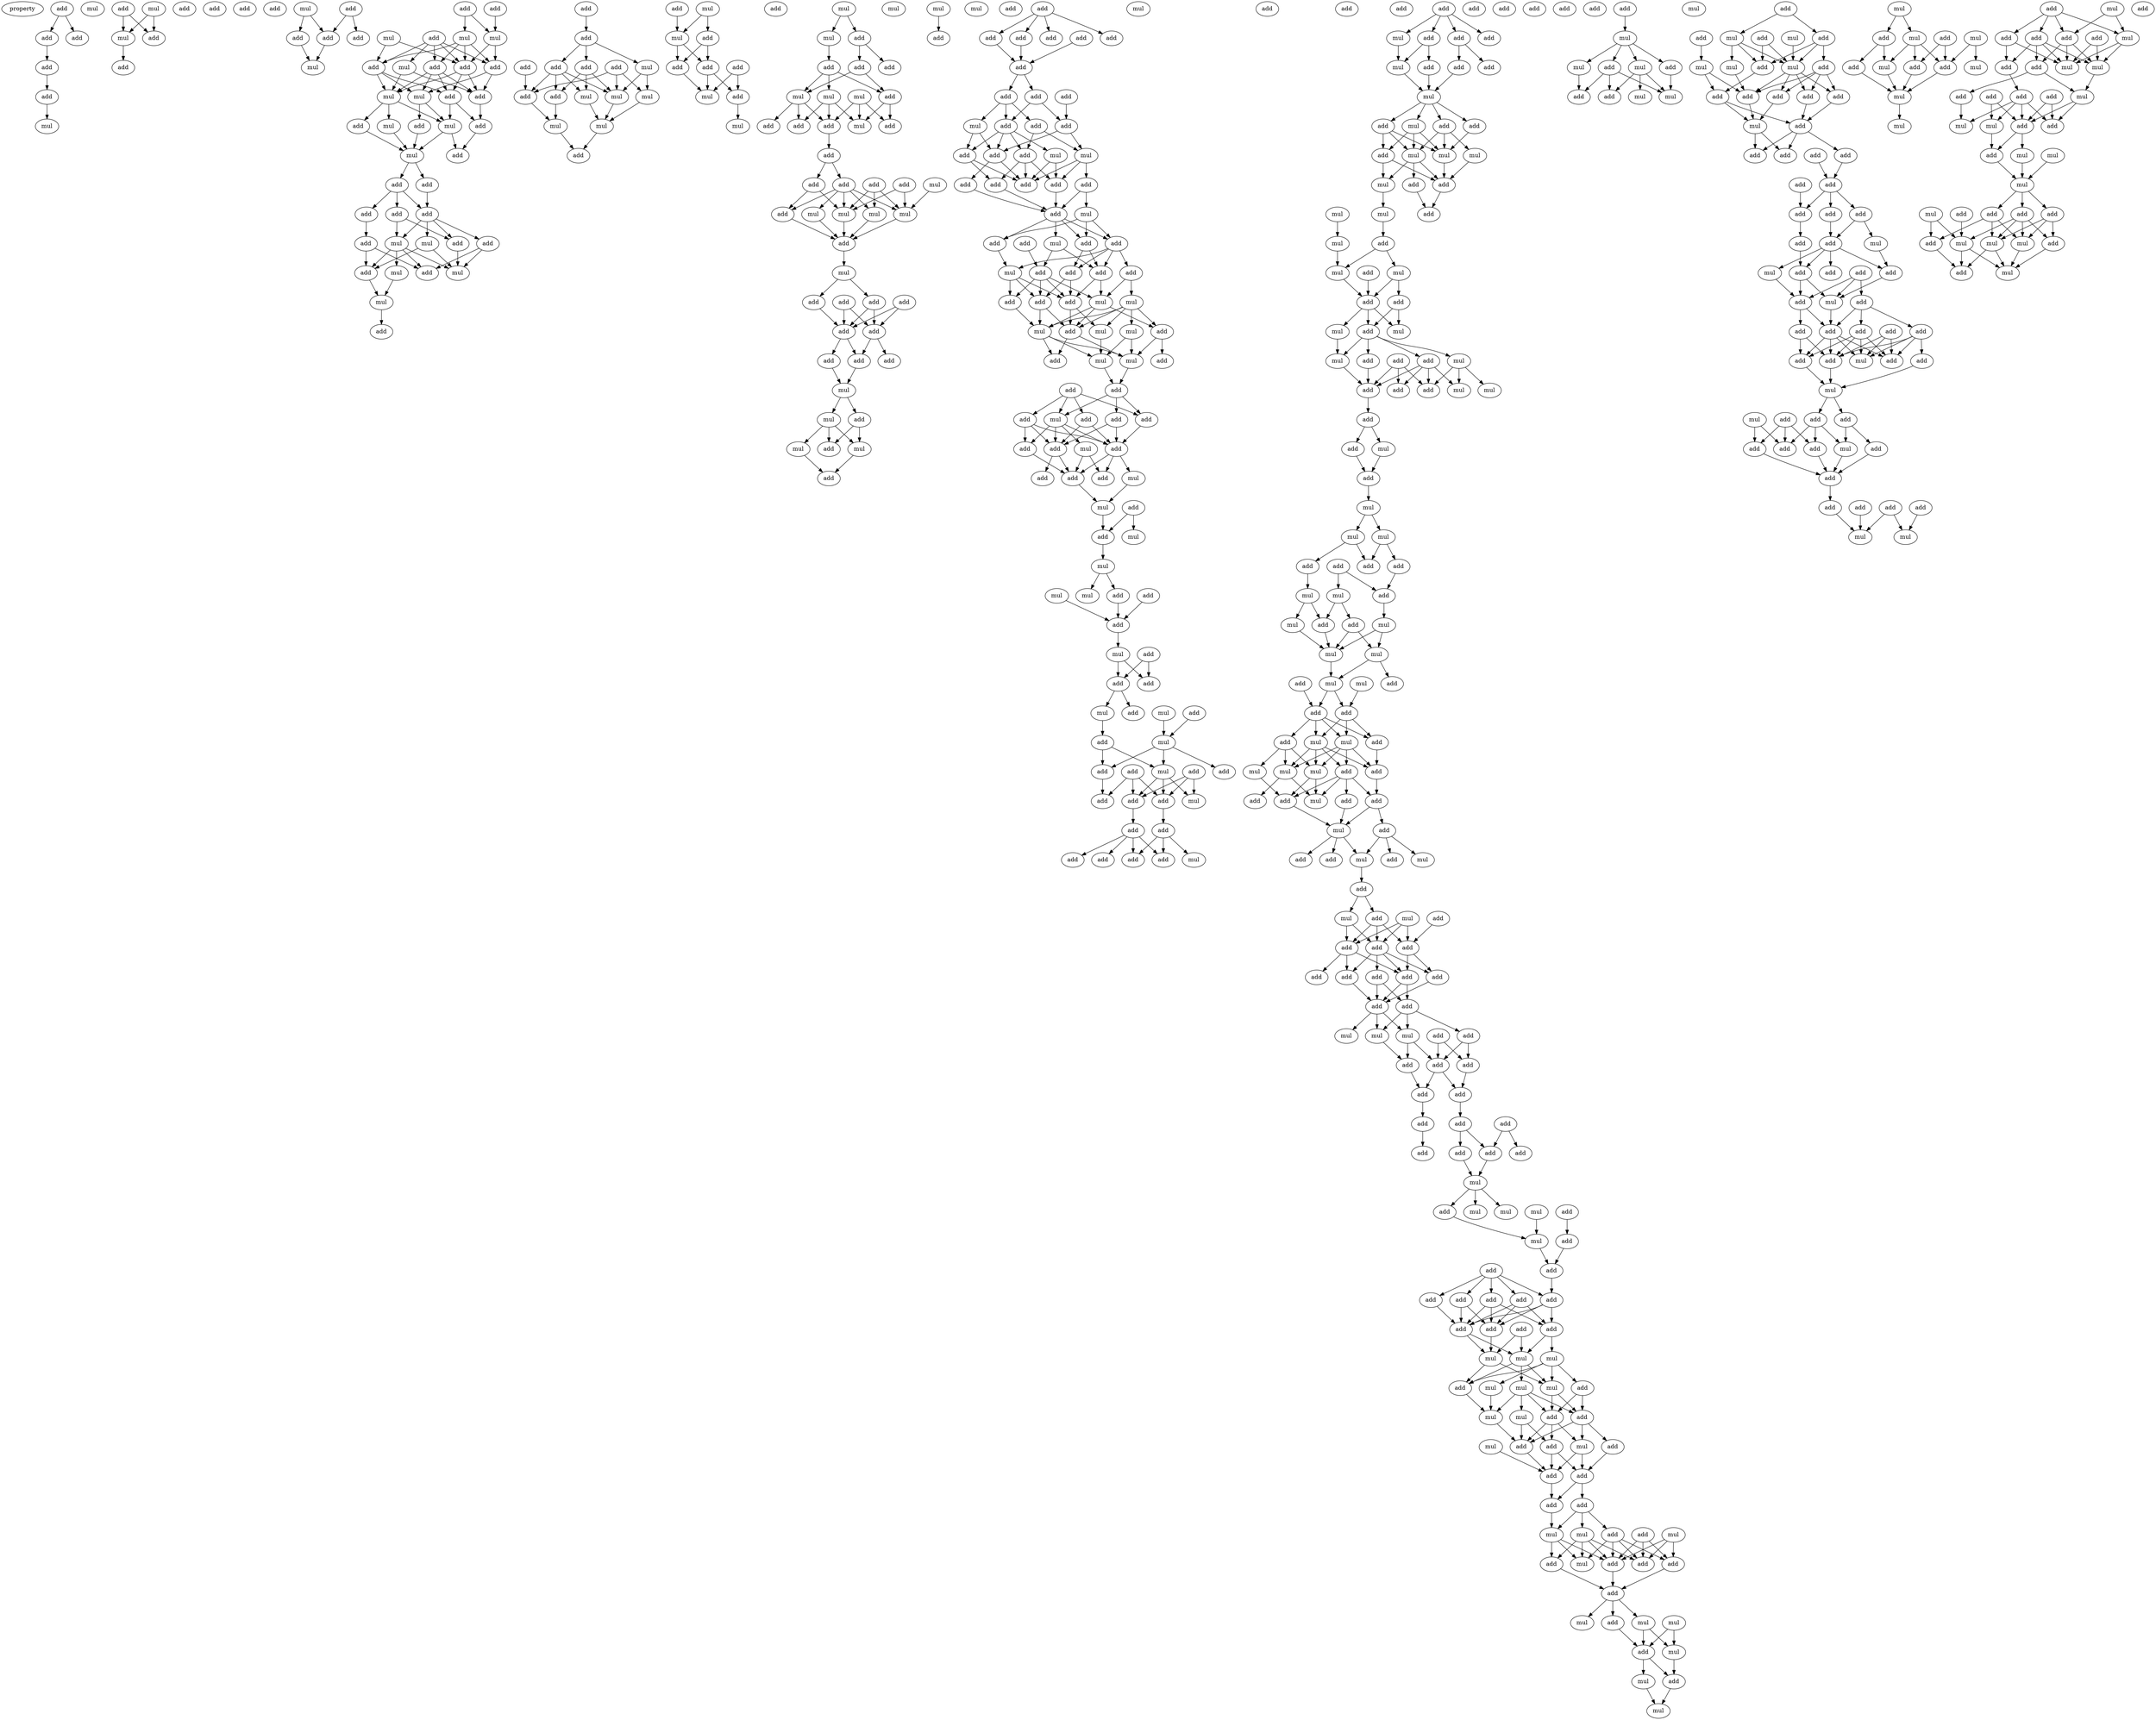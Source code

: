digraph {
    node [fontcolor=black]
    property [mul=2,lf=1.4]
    0 [ label = add ];
    1 [ label = mul ];
    2 [ label = add ];
    3 [ label = add ];
    4 [ label = add ];
    5 [ label = add ];
    6 [ label = add ];
    7 [ label = mul ];
    8 [ label = mul ];
    9 [ label = mul ];
    10 [ label = add ];
    11 [ label = add ];
    12 [ label = add ];
    13 [ label = add ];
    14 [ label = add ];
    15 [ label = add ];
    16 [ label = mul ];
    17 [ label = add ];
    18 [ label = add ];
    19 [ label = add ];
    20 [ label = add ];
    21 [ label = mul ];
    22 [ label = add ];
    23 [ label = add ];
    24 [ label = mul ];
    25 [ label = add ];
    26 [ label = mul ];
    27 [ label = mul ];
    28 [ label = mul ];
    29 [ label = add ];
    30 [ label = add ];
    31 [ label = add ];
    32 [ label = add ];
    33 [ label = mul ];
    34 [ label = add ];
    35 [ label = mul ];
    36 [ label = add ];
    37 [ label = mul ];
    38 [ label = add ];
    39 [ label = add ];
    40 [ label = add ];
    41 [ label = mul ];
    42 [ label = add ];
    43 [ label = mul ];
    44 [ label = add ];
    45 [ label = add ];
    46 [ label = add ];
    47 [ label = add ];
    48 [ label = add ];
    49 [ label = mul ];
    50 [ label = mul ];
    51 [ label = add ];
    52 [ label = add ];
    53 [ label = add ];
    54 [ label = add ];
    55 [ label = mul ];
    56 [ label = mul ];
    57 [ label = add ];
    58 [ label = mul ];
    59 [ label = add ];
    60 [ label = add ];
    61 [ label = add ];
    62 [ label = add ];
    63 [ label = mul ];
    64 [ label = add ];
    65 [ label = add ];
    66 [ label = add ];
    67 [ label = mul ];
    68 [ label = add ];
    69 [ label = add ];
    70 [ label = mul ];
    71 [ label = mul ];
    72 [ label = mul ];
    73 [ label = mul ];
    74 [ label = mul ];
    75 [ label = add ];
    76 [ label = add ];
    77 [ label = add ];
    78 [ label = mul ];
    79 [ label = add ];
    80 [ label = add ];
    81 [ label = add ];
    82 [ label = add ];
    83 [ label = add ];
    84 [ label = mul ];
    85 [ label = mul ];
    86 [ label = mul ];
    87 [ label = mul ];
    88 [ label = mul ];
    89 [ label = add ];
    90 [ label = add ];
    91 [ label = add ];
    92 [ label = add ];
    93 [ label = mul ];
    94 [ label = add ];
    95 [ label = mul ];
    96 [ label = mul ];
    97 [ label = mul ];
    98 [ label = add ];
    99 [ label = add ];
    100 [ label = add ];
    101 [ label = add ];
    102 [ label = add ];
    103 [ label = add ];
    104 [ label = add ];
    105 [ label = mul ];
    106 [ label = add ];
    107 [ label = add ];
    108 [ label = mul ];
    109 [ label = mul ];
    110 [ label = mul ];
    111 [ label = add ];
    112 [ label = mul ];
    113 [ label = add ];
    114 [ label = mul ];
    115 [ label = add ];
    116 [ label = add ];
    117 [ label = add ];
    118 [ label = add ];
    119 [ label = add ];
    120 [ label = add ];
    121 [ label = add ];
    122 [ label = add ];
    123 [ label = add ];
    124 [ label = mul ];
    125 [ label = add ];
    126 [ label = mul ];
    127 [ label = add ];
    128 [ label = mul ];
    129 [ label = mul ];
    130 [ label = add ];
    131 [ label = mul ];
    132 [ label = add ];
    133 [ label = mul ];
    134 [ label = add ];
    135 [ label = add ];
    136 [ label = add ];
    137 [ label = add ];
    138 [ label = add ];
    139 [ label = add ];
    140 [ label = add ];
    141 [ label = add ];
    142 [ label = add ];
    143 [ label = add ];
    144 [ label = mul ];
    145 [ label = add ];
    146 [ label = add ];
    147 [ label = mul ];
    148 [ label = add ];
    149 [ label = add ];
    150 [ label = add ];
    151 [ label = add ];
    152 [ label = add ];
    153 [ label = mul ];
    154 [ label = mul ];
    155 [ label = add ];
    156 [ label = add ];
    157 [ label = add ];
    158 [ label = add ];
    159 [ label = add ];
    160 [ label = add ];
    161 [ label = mul ];
    162 [ label = add ];
    163 [ label = add ];
    164 [ label = mul ];
    165 [ label = add ];
    166 [ label = add ];
    167 [ label = add ];
    168 [ label = mul ];
    169 [ label = add ];
    170 [ label = add ];
    171 [ label = add ];
    172 [ label = add ];
    173 [ label = mul ];
    174 [ label = add ];
    175 [ label = add ];
    176 [ label = mul ];
    177 [ label = add ];
    178 [ label = add ];
    179 [ label = mul ];
    180 [ label = mul ];
    181 [ label = mul ];
    182 [ label = add ];
    183 [ label = add ];
    184 [ label = mul ];
    185 [ label = mul ];
    186 [ label = add ];
    187 [ label = add ];
    188 [ label = mul ];
    189 [ label = add ];
    190 [ label = add ];
    191 [ label = add ];
    192 [ label = add ];
    193 [ label = add ];
    194 [ label = add ];
    195 [ label = add ];
    196 [ label = mul ];
    197 [ label = mul ];
    198 [ label = add ];
    199 [ label = add ];
    200 [ label = add ];
    201 [ label = add ];
    202 [ label = mul ];
    203 [ label = mul ];
    204 [ label = add ];
    205 [ label = add ];
    206 [ label = add ];
    207 [ label = mul ];
    208 [ label = add ];
    209 [ label = add ];
    210 [ label = mul ];
    211 [ label = mul ];
    212 [ label = add ];
    213 [ label = add ];
    214 [ label = add ];
    215 [ label = mul ];
    216 [ label = add ];
    217 [ label = add ];
    218 [ label = mul ];
    219 [ label = mul ];
    220 [ label = add ];
    221 [ label = add ];
    222 [ label = mul ];
    223 [ label = add ];
    224 [ label = add ];
    225 [ label = add ];
    226 [ label = add ];
    227 [ label = mul ];
    228 [ label = add ];
    229 [ label = add ];
    230 [ label = add ];
    231 [ label = add ];
    232 [ label = mul ];
    233 [ label = add ];
    234 [ label = add ];
    235 [ label = add ];
    236 [ label = add ];
    237 [ label = add ];
    238 [ label = mul ];
    239 [ label = add ];
    240 [ label = add ];
    241 [ label = mul ];
    242 [ label = add ];
    243 [ label = add ];
    244 [ label = add ];
    245 [ label = mul ];
    246 [ label = add ];
    247 [ label = add ];
    248 [ label = add ];
    249 [ label = mul ];
    250 [ label = add ];
    251 [ label = add ];
    252 [ label = mul ];
    253 [ label = add ];
    254 [ label = mul ];
    255 [ label = add ];
    256 [ label = mul ];
    257 [ label = mul ];
    258 [ label = mul ];
    259 [ label = add ];
    260 [ label = add ];
    261 [ label = add ];
    262 [ label = mul ];
    263 [ label = mul ];
    264 [ label = mul ];
    265 [ label = add ];
    266 [ label = add ];
    267 [ label = mul ];
    268 [ label = mul ];
    269 [ label = add ];
    270 [ label = add ];
    271 [ label = mul ];
    272 [ label = add ];
    273 [ label = mul ];
    274 [ label = add ];
    275 [ label = mul ];
    276 [ label = add ];
    277 [ label = mul ];
    278 [ label = add ];
    279 [ label = mul ];
    280 [ label = mul ];
    281 [ label = add ];
    282 [ label = add ];
    283 [ label = add ];
    284 [ label = add ];
    285 [ label = add ];
    286 [ label = mul ];
    287 [ label = add ];
    288 [ label = add ];
    289 [ label = mul ];
    290 [ label = mul ];
    291 [ label = add ];
    292 [ label = mul ];
    293 [ label = add ];
    294 [ label = add ];
    295 [ label = add ];
    296 [ label = add ];
    297 [ label = add ];
    298 [ label = add ];
    299 [ label = mul ];
    300 [ label = mul ];
    301 [ label = add ];
    302 [ label = mul ];
    303 [ label = mul ];
    304 [ label = add ];
    305 [ label = mul ];
    306 [ label = mul ];
    307 [ label = mul ];
    308 [ label = mul ];
    309 [ label = add ];
    310 [ label = add ];
    311 [ label = add ];
    312 [ label = add ];
    313 [ label = add ];
    314 [ label = mul ];
    315 [ label = mul ];
    316 [ label = add ];
    317 [ label = mul ];
    318 [ label = mul ];
    319 [ label = add ];
    320 [ label = add ];
    321 [ label = mul ];
    322 [ label = add ];
    323 [ label = add ];
    324 [ label = add ];
    325 [ label = add ];
    326 [ label = mul ];
    327 [ label = add ];
    328 [ label = mul ];
    329 [ label = add ];
    330 [ label = add ];
    331 [ label = mul ];
    332 [ label = add ];
    333 [ label = mul ];
    334 [ label = add ];
    335 [ label = add ];
    336 [ label = mul ];
    337 [ label = mul ];
    338 [ label = add ];
    339 [ label = add ];
    340 [ label = add ];
    341 [ label = add ];
    342 [ label = add ];
    343 [ label = add ];
    344 [ label = add ];
    345 [ label = add ];
    346 [ label = add ];
    347 [ label = add ];
    348 [ label = add ];
    349 [ label = mul ];
    350 [ label = mul ];
    351 [ label = mul ];
    352 [ label = add ];
    353 [ label = add ];
    354 [ label = add ];
    355 [ label = add ];
    356 [ label = add ];
    357 [ label = add ];
    358 [ label = add ];
    359 [ label = add ];
    360 [ label = add ];
    361 [ label = add ];
    362 [ label = add ];
    363 [ label = add ];
    364 [ label = add ];
    365 [ label = add ];
    366 [ label = add ];
    367 [ label = mul ];
    368 [ label = mul ];
    369 [ label = mul ];
    370 [ label = mul ];
    371 [ label = add ];
    372 [ label = add ];
    373 [ label = mul ];
    374 [ label = add ];
    375 [ label = add ];
    376 [ label = add ];
    377 [ label = add ];
    378 [ label = add ];
    379 [ label = add ];
    380 [ label = add ];
    381 [ label = add ];
    382 [ label = add ];
    383 [ label = add ];
    384 [ label = add ];
    385 [ label = add ];
    386 [ label = mul ];
    387 [ label = mul ];
    388 [ label = mul ];
    389 [ label = mul ];
    390 [ label = add ];
    391 [ label = add ];
    392 [ label = mul ];
    393 [ label = mul ];
    394 [ label = mul ];
    395 [ label = add ];
    396 [ label = mul ];
    397 [ label = add ];
    398 [ label = add ];
    399 [ label = mul ];
    400 [ label = add ];
    401 [ label = add ];
    402 [ label = mul ];
    403 [ label = add ];
    404 [ label = add ];
    405 [ label = add ];
    406 [ label = add ];
    407 [ label = add ];
    408 [ label = mul ];
    409 [ label = mul ];
    410 [ label = mul ];
    411 [ label = add ];
    412 [ label = add ];
    413 [ label = add ];
    414 [ label = add ];
    415 [ label = mul ];
    416 [ label = add ];
    417 [ label = add ];
    418 [ label = add ];
    419 [ label = mul ];
    420 [ label = add ];
    421 [ label = mul ];
    422 [ label = mul ];
    423 [ label = add ];
    424 [ label = mul ];
    425 [ label = mul ];
    426 [ label = add ];
    427 [ label = add ];
    428 [ label = mul ];
    429 [ label = mul ];
    430 [ label = mul ];
    431 [ label = add ];
    432 [ label = mul ];
    433 [ label = add ];
    434 [ label = mul ];
    435 [ label = mul ];
    436 [ label = add ];
    437 [ label = add ];
    438 [ label = mul ];
    439 [ label = add ];
    440 [ label = add ];
    441 [ label = mul ];
    442 [ label = mul ];
    443 [ label = add ];
    444 [ label = add ];
    445 [ label = mul ];
    446 [ label = mul ];
    447 [ label = add ];
    448 [ label = add ];
    449 [ label = mul ];
    450 [ label = add ];
    451 [ label = add ];
    452 [ label = add ];
    453 [ label = add ];
    454 [ label = add ];
    455 [ label = add ];
    456 [ label = mul ];
    457 [ label = add ];
    458 [ label = add ];
    459 [ label = add ];
    460 [ label = add ];
    461 [ label = add ];
    462 [ label = add ];
    463 [ label = add ];
    464 [ label = add ];
    465 [ label = add ];
    466 [ label = add ];
    467 [ label = add ];
    468 [ label = mul ];
    469 [ label = add ];
    470 [ label = mul ];
    471 [ label = add ];
    472 [ label = add ];
    473 [ label = add ];
    474 [ label = add ];
    475 [ label = mul ];
    476 [ label = add ];
    477 [ label = add ];
    478 [ label = add ];
    479 [ label = add ];
    480 [ label = add ];
    481 [ label = add ];
    482 [ label = mul ];
    483 [ label = add ];
    484 [ label = add ];
    485 [ label = add ];
    486 [ label = add ];
    487 [ label = mul ];
    488 [ label = add ];
    489 [ label = add ];
    490 [ label = add ];
    491 [ label = mul ];
    492 [ label = add ];
    493 [ label = add ];
    494 [ label = add ];
    495 [ label = mul ];
    496 [ label = add ];
    497 [ label = add ];
    498 [ label = add ];
    499 [ label = add ];
    500 [ label = add ];
    501 [ label = add ];
    502 [ label = mul ];
    503 [ label = mul ];
    504 [ label = mul ];
    505 [ label = mul ];
    506 [ label = add ];
    507 [ label = mul ];
    508 [ label = add ];
    509 [ label = add ];
    510 [ label = add ];
    511 [ label = mul ];
    512 [ label = mul ];
    513 [ label = add ];
    514 [ label = mul ];
    515 [ label = mul ];
    516 [ label = mul ];
    517 [ label = add ];
    518 [ label = add ];
    519 [ label = mul ];
    520 [ label = add ];
    521 [ label = add ];
    522 [ label = add ];
    523 [ label = mul ];
    524 [ label = mul ];
    525 [ label = add ];
    526 [ label = add ];
    527 [ label = add ];
    528 [ label = add ];
    529 [ label = mul ];
    530 [ label = add ];
    531 [ label = add ];
    532 [ label = mul ];
    533 [ label = mul ];
    534 [ label = add ];
    535 [ label = add ];
    536 [ label = add ];
    537 [ label = mul ];
    538 [ label = mul ];
    539 [ label = add ];
    540 [ label = mul ];
    541 [ label = add ];
    542 [ label = add ];
    543 [ label = add ];
    544 [ label = mul ];
    545 [ label = add ];
    546 [ label = mul ];
    547 [ label = add ];
    548 [ label = mul ];
    549 [ label = add ];
    550 [ label = mul ];
    551 [ label = mul ];
    552 [ label = add ];
    0 -> 2 [ name = 0 ];
    0 -> 3 [ name = 1 ];
    2 -> 4 [ name = 2 ];
    4 -> 6 [ name = 3 ];
    5 -> 9 [ name = 4 ];
    5 -> 10 [ name = 5 ];
    6 -> 8 [ name = 6 ];
    7 -> 9 [ name = 7 ];
    7 -> 10 [ name = 8 ];
    9 -> 11 [ name = 9 ];
    16 -> 18 [ name = 10 ];
    16 -> 19 [ name = 11 ];
    17 -> 18 [ name = 12 ];
    17 -> 20 [ name = 13 ];
    18 -> 21 [ name = 14 ];
    19 -> 21 [ name = 15 ];
    22 -> 27 [ name = 16 ];
    23 -> 24 [ name = 17 ];
    23 -> 27 [ name = 18 ];
    24 -> 29 [ name = 19 ];
    24 -> 30 [ name = 20 ];
    24 -> 31 [ name = 21 ];
    24 -> 32 [ name = 22 ];
    25 -> 28 [ name = 23 ];
    25 -> 29 [ name = 24 ];
    25 -> 30 [ name = 25 ];
    25 -> 31 [ name = 26 ];
    25 -> 32 [ name = 27 ];
    26 -> 30 [ name = 28 ];
    26 -> 32 [ name = 29 ];
    27 -> 29 [ name = 30 ];
    27 -> 30 [ name = 31 ];
    28 -> 34 [ name = 32 ];
    28 -> 35 [ name = 33 ];
    29 -> 33 [ name = 34 ];
    29 -> 34 [ name = 35 ];
    30 -> 34 [ name = 36 ];
    30 -> 35 [ name = 37 ];
    30 -> 36 [ name = 38 ];
    31 -> 33 [ name = 39 ];
    31 -> 34 [ name = 40 ];
    31 -> 35 [ name = 41 ];
    31 -> 36 [ name = 42 ];
    32 -> 33 [ name = 43 ];
    32 -> 35 [ name = 44 ];
    32 -> 36 [ name = 45 ];
    33 -> 39 [ name = 46 ];
    33 -> 41 [ name = 47 ];
    34 -> 38 [ name = 48 ];
    35 -> 37 [ name = 49 ];
    35 -> 40 [ name = 50 ];
    35 -> 41 [ name = 51 ];
    36 -> 38 [ name = 52 ];
    36 -> 41 [ name = 53 ];
    37 -> 43 [ name = 54 ];
    38 -> 42 [ name = 55 ];
    39 -> 43 [ name = 56 ];
    40 -> 43 [ name = 57 ];
    41 -> 42 [ name = 58 ];
    41 -> 43 [ name = 59 ];
    43 -> 44 [ name = 60 ];
    43 -> 45 [ name = 61 ];
    44 -> 48 [ name = 62 ];
    45 -> 46 [ name = 63 ];
    45 -> 47 [ name = 64 ];
    45 -> 48 [ name = 65 ];
    46 -> 49 [ name = 66 ];
    46 -> 51 [ name = 67 ];
    47 -> 52 [ name = 68 ];
    48 -> 49 [ name = 69 ];
    48 -> 50 [ name = 70 ];
    48 -> 51 [ name = 71 ];
    48 -> 53 [ name = 72 ];
    49 -> 54 [ name = 73 ];
    49 -> 55 [ name = 74 ];
    49 -> 56 [ name = 75 ];
    49 -> 57 [ name = 76 ];
    50 -> 56 [ name = 77 ];
    50 -> 57 [ name = 78 ];
    51 -> 56 [ name = 79 ];
    52 -> 54 [ name = 80 ];
    52 -> 57 [ name = 81 ];
    53 -> 54 [ name = 82 ];
    53 -> 56 [ name = 83 ];
    55 -> 58 [ name = 84 ];
    57 -> 58 [ name = 85 ];
    58 -> 59 [ name = 86 ];
    60 -> 61 [ name = 87 ];
    61 -> 62 [ name = 88 ];
    61 -> 63 [ name = 89 ];
    61 -> 66 [ name = 90 ];
    62 -> 68 [ name = 91 ];
    62 -> 69 [ name = 92 ];
    62 -> 70 [ name = 93 ];
    62 -> 71 [ name = 94 ];
    63 -> 67 [ name = 95 ];
    63 -> 71 [ name = 96 ];
    64 -> 68 [ name = 97 ];
    65 -> 67 [ name = 98 ];
    65 -> 68 [ name = 99 ];
    65 -> 71 [ name = 100 ];
    66 -> 69 [ name = 101 ];
    66 -> 70 [ name = 102 ];
    66 -> 71 [ name = 103 ];
    67 -> 73 [ name = 104 ];
    68 -> 72 [ name = 105 ];
    69 -> 72 [ name = 106 ];
    70 -> 73 [ name = 107 ];
    71 -> 73 [ name = 108 ];
    72 -> 77 [ name = 109 ];
    73 -> 77 [ name = 110 ];
    74 -> 78 [ name = 111 ];
    74 -> 79 [ name = 112 ];
    76 -> 78 [ name = 113 ];
    78 -> 81 [ name = 114 ];
    78 -> 82 [ name = 115 ];
    79 -> 81 [ name = 116 ];
    79 -> 82 [ name = 117 ];
    80 -> 83 [ name = 118 ];
    80 -> 84 [ name = 119 ];
    81 -> 84 [ name = 120 ];
    82 -> 83 [ name = 121 ];
    82 -> 84 [ name = 122 ];
    83 -> 86 [ name = 123 ];
    85 -> 87 [ name = 124 ];
    85 -> 89 [ name = 125 ];
    87 -> 90 [ name = 126 ];
    89 -> 91 [ name = 127 ];
    89 -> 92 [ name = 128 ];
    90 -> 94 [ name = 129 ];
    90 -> 95 [ name = 130 ];
    90 -> 96 [ name = 131 ];
    92 -> 94 [ name = 132 ];
    92 -> 96 [ name = 133 ];
    93 -> 97 [ name = 134 ];
    93 -> 98 [ name = 135 ];
    93 -> 99 [ name = 136 ];
    94 -> 97 [ name = 137 ];
    94 -> 98 [ name = 138 ];
    95 -> 97 [ name = 139 ];
    95 -> 99 [ name = 140 ];
    95 -> 100 [ name = 141 ];
    96 -> 99 [ name = 142 ];
    96 -> 100 [ name = 143 ];
    96 -> 101 [ name = 144 ];
    99 -> 102 [ name = 145 ];
    102 -> 103 [ name = 146 ];
    102 -> 104 [ name = 147 ];
    103 -> 108 [ name = 148 ];
    103 -> 109 [ name = 149 ];
    103 -> 110 [ name = 150 ];
    103 -> 111 [ name = 151 ];
    103 -> 112 [ name = 152 ];
    104 -> 108 [ name = 153 ];
    104 -> 111 [ name = 154 ];
    105 -> 110 [ name = 155 ];
    106 -> 108 [ name = 156 ];
    106 -> 110 [ name = 157 ];
    106 -> 112 [ name = 158 ];
    107 -> 108 [ name = 159 ];
    107 -> 110 [ name = 160 ];
    108 -> 113 [ name = 161 ];
    109 -> 113 [ name = 162 ];
    110 -> 113 [ name = 163 ];
    111 -> 113 [ name = 164 ];
    112 -> 113 [ name = 165 ];
    113 -> 114 [ name = 166 ];
    114 -> 115 [ name = 167 ];
    114 -> 116 [ name = 168 ];
    115 -> 119 [ name = 169 ];
    115 -> 120 [ name = 170 ];
    116 -> 119 [ name = 171 ];
    117 -> 119 [ name = 172 ];
    117 -> 120 [ name = 173 ];
    118 -> 119 [ name = 174 ];
    118 -> 120 [ name = 175 ];
    119 -> 121 [ name = 176 ];
    119 -> 123 [ name = 177 ];
    120 -> 121 [ name = 178 ];
    120 -> 122 [ name = 179 ];
    121 -> 124 [ name = 180 ];
    123 -> 124 [ name = 181 ];
    124 -> 125 [ name = 182 ];
    124 -> 126 [ name = 183 ];
    125 -> 127 [ name = 184 ];
    125 -> 129 [ name = 185 ];
    126 -> 127 [ name = 186 ];
    126 -> 128 [ name = 187 ];
    126 -> 129 [ name = 188 ];
    128 -> 130 [ name = 189 ];
    129 -> 130 [ name = 190 ];
    131 -> 132 [ name = 191 ];
    135 -> 136 [ name = 192 ];
    135 -> 138 [ name = 193 ];
    135 -> 139 [ name = 194 ];
    135 -> 140 [ name = 195 ];
    137 -> 141 [ name = 196 ];
    139 -> 141 [ name = 197 ];
    140 -> 141 [ name = 198 ];
    141 -> 143 [ name = 199 ];
    141 -> 145 [ name = 200 ];
    142 -> 149 [ name = 201 ];
    143 -> 146 [ name = 202 ];
    143 -> 149 [ name = 203 ];
    145 -> 146 [ name = 204 ];
    145 -> 147 [ name = 205 ];
    145 -> 148 [ name = 206 ];
    146 -> 150 [ name = 207 ];
    146 -> 151 [ name = 208 ];
    146 -> 152 [ name = 209 ];
    146 -> 153 [ name = 210 ];
    147 -> 150 [ name = 211 ];
    147 -> 152 [ name = 212 ];
    148 -> 151 [ name = 213 ];
    148 -> 154 [ name = 214 ];
    149 -> 152 [ name = 215 ];
    149 -> 154 [ name = 216 ];
    150 -> 155 [ name = 217 ];
    150 -> 156 [ name = 218 ];
    151 -> 155 [ name = 219 ];
    151 -> 156 [ name = 220 ];
    151 -> 157 [ name = 221 ];
    152 -> 156 [ name = 222 ];
    152 -> 159 [ name = 223 ];
    153 -> 156 [ name = 224 ];
    153 -> 157 [ name = 225 ];
    154 -> 156 [ name = 226 ];
    154 -> 157 [ name = 227 ];
    154 -> 158 [ name = 228 ];
    155 -> 160 [ name = 229 ];
    157 -> 160 [ name = 230 ];
    158 -> 160 [ name = 231 ];
    158 -> 161 [ name = 232 ];
    159 -> 160 [ name = 233 ];
    160 -> 163 [ name = 234 ];
    160 -> 164 [ name = 235 ];
    160 -> 165 [ name = 236 ];
    160 -> 166 [ name = 237 ];
    161 -> 163 [ name = 238 ];
    161 -> 165 [ name = 239 ];
    161 -> 166 [ name = 240 ];
    162 -> 171 [ name = 241 ];
    163 -> 169 [ name = 242 ];
    163 -> 170 [ name = 243 ];
    164 -> 169 [ name = 244 ];
    164 -> 171 [ name = 245 ];
    165 -> 168 [ name = 246 ];
    166 -> 167 [ name = 247 ];
    166 -> 168 [ name = 248 ];
    166 -> 169 [ name = 249 ];
    166 -> 170 [ name = 250 ];
    167 -> 173 [ name = 251 ];
    167 -> 176 [ name = 252 ];
    168 -> 172 [ name = 253 ];
    168 -> 174 [ name = 254 ];
    168 -> 175 [ name = 255 ];
    169 -> 173 [ name = 256 ];
    169 -> 175 [ name = 257 ];
    170 -> 172 [ name = 258 ];
    170 -> 175 [ name = 259 ];
    171 -> 172 [ name = 260 ];
    171 -> 173 [ name = 261 ];
    171 -> 174 [ name = 262 ];
    171 -> 175 [ name = 263 ];
    172 -> 178 [ name = 264 ];
    172 -> 181 [ name = 265 ];
    173 -> 177 [ name = 266 ];
    173 -> 178 [ name = 267 ];
    173 -> 181 [ name = 268 ];
    174 -> 181 [ name = 269 ];
    175 -> 178 [ name = 270 ];
    175 -> 180 [ name = 271 ];
    176 -> 177 [ name = 272 ];
    176 -> 178 [ name = 273 ];
    176 -> 179 [ name = 274 ];
    176 -> 180 [ name = 275 ];
    176 -> 181 [ name = 276 ];
    177 -> 182 [ name = 277 ];
    177 -> 185 [ name = 278 ];
    178 -> 183 [ name = 279 ];
    178 -> 185 [ name = 280 ];
    179 -> 184 [ name = 281 ];
    179 -> 185 [ name = 282 ];
    180 -> 184 [ name = 283 ];
    181 -> 183 [ name = 284 ];
    181 -> 184 [ name = 285 ];
    181 -> 185 [ name = 286 ];
    184 -> 187 [ name = 287 ];
    185 -> 187 [ name = 288 ];
    186 -> 188 [ name = 289 ];
    186 -> 189 [ name = 290 ];
    186 -> 190 [ name = 291 ];
    186 -> 192 [ name = 292 ];
    187 -> 188 [ name = 293 ];
    187 -> 190 [ name = 294 ];
    187 -> 191 [ name = 295 ];
    188 -> 193 [ name = 296 ];
    188 -> 194 [ name = 297 ];
    188 -> 195 [ name = 298 ];
    188 -> 196 [ name = 299 ];
    189 -> 193 [ name = 300 ];
    189 -> 194 [ name = 301 ];
    189 -> 195 [ name = 302 ];
    190 -> 193 [ name = 303 ];
    191 -> 193 [ name = 304 ];
    191 -> 195 [ name = 305 ];
    192 -> 193 [ name = 306 ];
    192 -> 195 [ name = 307 ];
    193 -> 197 [ name = 308 ];
    193 -> 198 [ name = 309 ];
    193 -> 199 [ name = 310 ];
    194 -> 199 [ name = 311 ];
    195 -> 199 [ name = 312 ];
    195 -> 200 [ name = 313 ];
    196 -> 198 [ name = 314 ];
    196 -> 199 [ name = 315 ];
    197 -> 202 [ name = 316 ];
    199 -> 202 [ name = 317 ];
    201 -> 203 [ name = 318 ];
    201 -> 205 [ name = 319 ];
    202 -> 205 [ name = 320 ];
    205 -> 207 [ name = 321 ];
    207 -> 208 [ name = 322 ];
    207 -> 210 [ name = 323 ];
    208 -> 212 [ name = 324 ];
    209 -> 212 [ name = 325 ];
    211 -> 212 [ name = 326 ];
    212 -> 215 [ name = 327 ];
    213 -> 216 [ name = 328 ];
    213 -> 217 [ name = 329 ];
    215 -> 216 [ name = 330 ];
    215 -> 217 [ name = 331 ];
    216 -> 218 [ name = 332 ];
    216 -> 221 [ name = 333 ];
    218 -> 223 [ name = 334 ];
    219 -> 222 [ name = 335 ];
    220 -> 222 [ name = 336 ];
    222 -> 224 [ name = 337 ];
    222 -> 227 [ name = 338 ];
    222 -> 228 [ name = 339 ];
    223 -> 224 [ name = 340 ];
    223 -> 227 [ name = 341 ];
    224 -> 231 [ name = 342 ];
    225 -> 229 [ name = 343 ];
    225 -> 230 [ name = 344 ];
    225 -> 231 [ name = 345 ];
    226 -> 229 [ name = 346 ];
    226 -> 230 [ name = 347 ];
    226 -> 232 [ name = 348 ];
    227 -> 229 [ name = 349 ];
    227 -> 230 [ name = 350 ];
    227 -> 232 [ name = 351 ];
    229 -> 233 [ name = 352 ];
    230 -> 234 [ name = 353 ];
    233 -> 235 [ name = 354 ];
    233 -> 237 [ name = 355 ];
    233 -> 238 [ name = 356 ];
    234 -> 235 [ name = 357 ];
    234 -> 236 [ name = 358 ];
    234 -> 237 [ name = 359 ];
    234 -> 239 [ name = 360 ];
    240 -> 241 [ name = 361 ];
    240 -> 242 [ name = 362 ];
    240 -> 243 [ name = 363 ];
    240 -> 244 [ name = 364 ];
    241 -> 245 [ name = 365 ];
    243 -> 245 [ name = 366 ];
    243 -> 248 [ name = 367 ];
    244 -> 246 [ name = 368 ];
    244 -> 247 [ name = 369 ];
    245 -> 249 [ name = 370 ];
    247 -> 249 [ name = 371 ];
    248 -> 249 [ name = 372 ];
    249 -> 250 [ name = 373 ];
    249 -> 251 [ name = 374 ];
    249 -> 252 [ name = 375 ];
    249 -> 253 [ name = 376 ];
    250 -> 256 [ name = 377 ];
    251 -> 254 [ name = 378 ];
    251 -> 255 [ name = 379 ];
    251 -> 256 [ name = 380 ];
    252 -> 254 [ name = 381 ];
    252 -> 255 [ name = 382 ];
    252 -> 256 [ name = 383 ];
    253 -> 254 [ name = 384 ];
    253 -> 256 [ name = 385 ];
    253 -> 257 [ name = 386 ];
    254 -> 258 [ name = 387 ];
    254 -> 259 [ name = 388 ];
    254 -> 260 [ name = 389 ];
    255 -> 258 [ name = 390 ];
    255 -> 259 [ name = 391 ];
    256 -> 259 [ name = 392 ];
    257 -> 259 [ name = 393 ];
    258 -> 262 [ name = 394 ];
    259 -> 261 [ name = 395 ];
    260 -> 261 [ name = 396 ];
    262 -> 265 [ name = 397 ];
    263 -> 264 [ name = 398 ];
    264 -> 267 [ name = 399 ];
    265 -> 267 [ name = 400 ];
    265 -> 268 [ name = 401 ];
    266 -> 269 [ name = 402 ];
    267 -> 269 [ name = 403 ];
    268 -> 269 [ name = 404 ];
    268 -> 270 [ name = 405 ];
    269 -> 271 [ name = 406 ];
    269 -> 272 [ name = 407 ];
    269 -> 273 [ name = 408 ];
    270 -> 271 [ name = 409 ];
    270 -> 272 [ name = 410 ];
    272 -> 275 [ name = 411 ];
    272 -> 276 [ name = 412 ];
    272 -> 277 [ name = 413 ];
    272 -> 278 [ name = 414 ];
    273 -> 275 [ name = 415 ];
    274 -> 281 [ name = 416 ];
    274 -> 282 [ name = 417 ];
    274 -> 283 [ name = 418 ];
    275 -> 283 [ name = 419 ];
    276 -> 283 [ name = 420 ];
    277 -> 279 [ name = 421 ];
    277 -> 280 [ name = 422 ];
    277 -> 282 [ name = 423 ];
    278 -> 279 [ name = 424 ];
    278 -> 281 [ name = 425 ];
    278 -> 282 [ name = 426 ];
    278 -> 283 [ name = 427 ];
    283 -> 284 [ name = 428 ];
    284 -> 285 [ name = 429 ];
    284 -> 286 [ name = 430 ];
    285 -> 288 [ name = 431 ];
    286 -> 288 [ name = 432 ];
    288 -> 289 [ name = 433 ];
    289 -> 290 [ name = 434 ];
    289 -> 292 [ name = 435 ];
    290 -> 294 [ name = 436 ];
    290 -> 297 [ name = 437 ];
    292 -> 294 [ name = 438 ];
    292 -> 295 [ name = 439 ];
    295 -> 299 [ name = 440 ];
    296 -> 298 [ name = 441 ];
    296 -> 300 [ name = 442 ];
    297 -> 298 [ name = 443 ];
    298 -> 303 [ name = 444 ];
    299 -> 302 [ name = 445 ];
    299 -> 304 [ name = 446 ];
    300 -> 301 [ name = 447 ];
    300 -> 304 [ name = 448 ];
    301 -> 305 [ name = 449 ];
    301 -> 306 [ name = 450 ];
    302 -> 305 [ name = 451 ];
    303 -> 305 [ name = 452 ];
    303 -> 306 [ name = 453 ];
    304 -> 305 [ name = 454 ];
    305 -> 308 [ name = 455 ];
    306 -> 308 [ name = 456 ];
    306 -> 309 [ name = 457 ];
    307 -> 311 [ name = 458 ];
    308 -> 311 [ name = 459 ];
    308 -> 312 [ name = 460 ];
    310 -> 312 [ name = 461 ];
    311 -> 314 [ name = 462 ];
    311 -> 315 [ name = 463 ];
    311 -> 316 [ name = 464 ];
    312 -> 313 [ name = 465 ];
    312 -> 314 [ name = 466 ];
    312 -> 315 [ name = 467 ];
    312 -> 316 [ name = 468 ];
    313 -> 317 [ name = 469 ];
    313 -> 318 [ name = 470 ];
    313 -> 321 [ name = 471 ];
    314 -> 318 [ name = 472 ];
    314 -> 319 [ name = 473 ];
    314 -> 320 [ name = 474 ];
    314 -> 321 [ name = 475 ];
    315 -> 318 [ name = 476 ];
    315 -> 319 [ name = 477 ];
    315 -> 320 [ name = 478 ];
    315 -> 321 [ name = 479 ];
    316 -> 320 [ name = 480 ];
    317 -> 324 [ name = 481 ];
    318 -> 324 [ name = 482 ];
    318 -> 326 [ name = 483 ];
    319 -> 322 [ name = 484 ];
    319 -> 324 [ name = 485 ];
    319 -> 325 [ name = 486 ];
    319 -> 326 [ name = 487 ];
    320 -> 322 [ name = 488 ];
    321 -> 323 [ name = 489 ];
    321 -> 326 [ name = 490 ];
    322 -> 327 [ name = 491 ];
    322 -> 328 [ name = 492 ];
    324 -> 328 [ name = 493 ];
    325 -> 328 [ name = 494 ];
    327 -> 329 [ name = 495 ];
    327 -> 331 [ name = 496 ];
    327 -> 333 [ name = 497 ];
    328 -> 330 [ name = 498 ];
    328 -> 332 [ name = 499 ];
    328 -> 333 [ name = 500 ];
    333 -> 334 [ name = 501 ];
    334 -> 335 [ name = 502 ];
    334 -> 337 [ name = 503 ];
    335 -> 339 [ name = 504 ];
    335 -> 340 [ name = 505 ];
    335 -> 341 [ name = 506 ];
    336 -> 339 [ name = 507 ];
    336 -> 340 [ name = 508 ];
    336 -> 341 [ name = 509 ];
    337 -> 339 [ name = 510 ];
    337 -> 340 [ name = 511 ];
    338 -> 341 [ name = 512 ];
    339 -> 343 [ name = 513 ];
    339 -> 344 [ name = 514 ];
    339 -> 346 [ name = 515 ];
    340 -> 342 [ name = 516 ];
    340 -> 344 [ name = 517 ];
    340 -> 345 [ name = 518 ];
    340 -> 346 [ name = 519 ];
    341 -> 342 [ name = 520 ];
    341 -> 344 [ name = 521 ];
    342 -> 347 [ name = 522 ];
    344 -> 347 [ name = 523 ];
    344 -> 348 [ name = 524 ];
    345 -> 347 [ name = 525 ];
    345 -> 348 [ name = 526 ];
    346 -> 347 [ name = 527 ];
    347 -> 349 [ name = 528 ];
    347 -> 350 [ name = 529 ];
    347 -> 351 [ name = 530 ];
    348 -> 350 [ name = 531 ];
    348 -> 351 [ name = 532 ];
    348 -> 353 [ name = 533 ];
    350 -> 354 [ name = 534 ];
    350 -> 356 [ name = 535 ];
    351 -> 354 [ name = 536 ];
    352 -> 355 [ name = 537 ];
    352 -> 356 [ name = 538 ];
    353 -> 355 [ name = 539 ];
    353 -> 356 [ name = 540 ];
    354 -> 358 [ name = 541 ];
    355 -> 357 [ name = 542 ];
    356 -> 357 [ name = 543 ];
    356 -> 358 [ name = 544 ];
    357 -> 361 [ name = 545 ];
    358 -> 359 [ name = 546 ];
    359 -> 362 [ name = 547 ];
    360 -> 364 [ name = 548 ];
    360 -> 365 [ name = 549 ];
    361 -> 363 [ name = 550 ];
    361 -> 365 [ name = 551 ];
    363 -> 367 [ name = 552 ];
    365 -> 367 [ name = 553 ];
    367 -> 368 [ name = 554 ];
    367 -> 369 [ name = 555 ];
    367 -> 371 [ name = 556 ];
    370 -> 373 [ name = 557 ];
    371 -> 373 [ name = 558 ];
    372 -> 374 [ name = 559 ];
    373 -> 375 [ name = 560 ];
    374 -> 375 [ name = 561 ];
    375 -> 377 [ name = 562 ];
    376 -> 377 [ name = 563 ];
    376 -> 378 [ name = 564 ];
    376 -> 379 [ name = 565 ];
    376 -> 380 [ name = 566 ];
    376 -> 381 [ name = 567 ];
    377 -> 382 [ name = 568 ];
    377 -> 383 [ name = 569 ];
    377 -> 384 [ name = 570 ];
    378 -> 382 [ name = 571 ];
    378 -> 383 [ name = 572 ];
    378 -> 384 [ name = 573 ];
    379 -> 382 [ name = 574 ];
    380 -> 382 [ name = 575 ];
    380 -> 383 [ name = 576 ];
    380 -> 384 [ name = 577 ];
    381 -> 382 [ name = 578 ];
    381 -> 384 [ name = 579 ];
    382 -> 387 [ name = 580 ];
    382 -> 388 [ name = 581 ];
    383 -> 386 [ name = 582 ];
    383 -> 388 [ name = 583 ];
    384 -> 387 [ name = 584 ];
    385 -> 387 [ name = 585 ];
    385 -> 388 [ name = 586 ];
    386 -> 390 [ name = 587 ];
    386 -> 391 [ name = 588 ];
    386 -> 392 [ name = 589 ];
    386 -> 393 [ name = 590 ];
    387 -> 390 [ name = 591 ];
    387 -> 393 [ name = 592 ];
    388 -> 389 [ name = 593 ];
    388 -> 390 [ name = 594 ];
    388 -> 393 [ name = 595 ];
    389 -> 394 [ name = 596 ];
    389 -> 395 [ name = 597 ];
    389 -> 396 [ name = 598 ];
    389 -> 397 [ name = 599 ];
    390 -> 396 [ name = 600 ];
    391 -> 395 [ name = 601 ];
    391 -> 397 [ name = 602 ];
    392 -> 396 [ name = 603 ];
    393 -> 395 [ name = 604 ];
    393 -> 397 [ name = 605 ];
    394 -> 398 [ name = 606 ];
    394 -> 400 [ name = 607 ];
    395 -> 398 [ name = 608 ];
    395 -> 399 [ name = 609 ];
    395 -> 400 [ name = 610 ];
    396 -> 400 [ name = 611 ];
    397 -> 399 [ name = 612 ];
    397 -> 400 [ name = 613 ];
    397 -> 401 [ name = 614 ];
    398 -> 403 [ name = 615 ];
    398 -> 404 [ name = 616 ];
    399 -> 403 [ name = 617 ];
    399 -> 404 [ name = 618 ];
    400 -> 404 [ name = 619 ];
    401 -> 403 [ name = 620 ];
    402 -> 404 [ name = 621 ];
    403 -> 405 [ name = 622 ];
    403 -> 406 [ name = 623 ];
    404 -> 406 [ name = 624 ];
    405 -> 408 [ name = 625 ];
    405 -> 409 [ name = 626 ];
    405 -> 411 [ name = 627 ];
    406 -> 408 [ name = 628 ];
    407 -> 413 [ name = 629 ];
    407 -> 414 [ name = 630 ];
    407 -> 416 [ name = 631 ];
    408 -> 412 [ name = 632 ];
    408 -> 414 [ name = 633 ];
    408 -> 415 [ name = 634 ];
    409 -> 412 [ name = 635 ];
    409 -> 413 [ name = 636 ];
    409 -> 414 [ name = 637 ];
    409 -> 415 [ name = 638 ];
    410 -> 413 [ name = 639 ];
    410 -> 414 [ name = 640 ];
    410 -> 416 [ name = 641 ];
    411 -> 413 [ name = 642 ];
    411 -> 414 [ name = 643 ];
    411 -> 415 [ name = 644 ];
    411 -> 416 [ name = 645 ];
    412 -> 417 [ name = 646 ];
    414 -> 417 [ name = 647 ];
    416 -> 417 [ name = 648 ];
    417 -> 419 [ name = 649 ];
    417 -> 420 [ name = 650 ];
    417 -> 421 [ name = 651 ];
    419 -> 423 [ name = 652 ];
    419 -> 424 [ name = 653 ];
    420 -> 423 [ name = 654 ];
    422 -> 423 [ name = 655 ];
    422 -> 424 [ name = 656 ];
    423 -> 425 [ name = 657 ];
    423 -> 426 [ name = 658 ];
    424 -> 426 [ name = 659 ];
    425 -> 428 [ name = 660 ];
    426 -> 428 [ name = 661 ];
    427 -> 429 [ name = 662 ];
    429 -> 430 [ name = 663 ];
    429 -> 431 [ name = 664 ];
    429 -> 432 [ name = 665 ];
    429 -> 433 [ name = 666 ];
    430 -> 435 [ name = 667 ];
    430 -> 437 [ name = 668 ];
    430 -> 438 [ name = 669 ];
    431 -> 435 [ name = 670 ];
    432 -> 436 [ name = 671 ];
    433 -> 435 [ name = 672 ];
    433 -> 436 [ name = 673 ];
    433 -> 437 [ name = 674 ];
    439 -> 440 [ name = 675 ];
    439 -> 442 [ name = 676 ];
    440 -> 446 [ name = 677 ];
    440 -> 447 [ name = 678 ];
    440 -> 448 [ name = 679 ];
    441 -> 446 [ name = 680 ];
    442 -> 446 [ name = 681 ];
    442 -> 447 [ name = 682 ];
    442 -> 449 [ name = 683 ];
    443 -> 445 [ name = 684 ];
    444 -> 446 [ name = 685 ];
    444 -> 447 [ name = 686 ];
    445 -> 450 [ name = 687 ];
    445 -> 451 [ name = 688 ];
    446 -> 451 [ name = 689 ];
    446 -> 452 [ name = 690 ];
    446 -> 453 [ name = 691 ];
    446 -> 454 [ name = 692 ];
    447 -> 450 [ name = 693 ];
    448 -> 451 [ name = 694 ];
    448 -> 452 [ name = 695 ];
    448 -> 453 [ name = 696 ];
    448 -> 454 [ name = 697 ];
    449 -> 451 [ name = 698 ];
    450 -> 455 [ name = 699 ];
    450 -> 456 [ name = 700 ];
    451 -> 456 [ name = 701 ];
    452 -> 455 [ name = 702 ];
    453 -> 456 [ name = 703 ];
    454 -> 455 [ name = 704 ];
    455 -> 457 [ name = 705 ];
    455 -> 458 [ name = 706 ];
    455 -> 460 [ name = 707 ];
    456 -> 457 [ name = 708 ];
    456 -> 460 [ name = 709 ];
    458 -> 461 [ name = 710 ];
    459 -> 461 [ name = 711 ];
    461 -> 463 [ name = 712 ];
    461 -> 464 [ name = 713 ];
    461 -> 465 [ name = 714 ];
    462 -> 464 [ name = 715 ];
    463 -> 467 [ name = 716 ];
    463 -> 468 [ name = 717 ];
    464 -> 466 [ name = 718 ];
    465 -> 467 [ name = 719 ];
    466 -> 469 [ name = 720 ];
    467 -> 469 [ name = 721 ];
    467 -> 470 [ name = 722 ];
    467 -> 471 [ name = 723 ];
    467 -> 473 [ name = 724 ];
    468 -> 471 [ name = 725 ];
    469 -> 475 [ name = 726 ];
    469 -> 476 [ name = 727 ];
    470 -> 476 [ name = 728 ];
    471 -> 475 [ name = 729 ];
    472 -> 474 [ name = 730 ];
    472 -> 475 [ name = 731 ];
    472 -> 476 [ name = 732 ];
    474 -> 477 [ name = 733 ];
    474 -> 480 [ name = 734 ];
    474 -> 481 [ name = 735 ];
    475 -> 480 [ name = 736 ];
    476 -> 478 [ name = 737 ];
    476 -> 480 [ name = 738 ];
    477 -> 482 [ name = 739 ];
    477 -> 483 [ name = 740 ];
    477 -> 484 [ name = 741 ];
    477 -> 486 [ name = 742 ];
    478 -> 483 [ name = 743 ];
    478 -> 484 [ name = 744 ];
    479 -> 482 [ name = 745 ];
    479 -> 484 [ name = 746 ];
    479 -> 486 [ name = 747 ];
    480 -> 482 [ name = 748 ];
    480 -> 483 [ name = 749 ];
    480 -> 484 [ name = 750 ];
    480 -> 486 [ name = 751 ];
    481 -> 482 [ name = 752 ];
    481 -> 484 [ name = 753 ];
    481 -> 485 [ name = 754 ];
    481 -> 486 [ name = 755 ];
    483 -> 487 [ name = 756 ];
    484 -> 487 [ name = 757 ];
    485 -> 487 [ name = 758 ];
    487 -> 489 [ name = 759 ];
    487 -> 490 [ name = 760 ];
    488 -> 492 [ name = 761 ];
    488 -> 493 [ name = 762 ];
    488 -> 494 [ name = 763 ];
    489 -> 495 [ name = 764 ];
    489 -> 496 [ name = 765 ];
    490 -> 493 [ name = 766 ];
    490 -> 494 [ name = 767 ];
    490 -> 495 [ name = 768 ];
    491 -> 492 [ name = 769 ];
    491 -> 493 [ name = 770 ];
    492 -> 497 [ name = 771 ];
    494 -> 497 [ name = 772 ];
    495 -> 497 [ name = 773 ];
    496 -> 497 [ name = 774 ];
    497 -> 498 [ name = 775 ];
    498 -> 503 [ name = 776 ];
    499 -> 502 [ name = 777 ];
    499 -> 503 [ name = 778 ];
    500 -> 503 [ name = 779 ];
    501 -> 502 [ name = 780 ];
    504 -> 505 [ name = 781 ];
    504 -> 506 [ name = 782 ];
    505 -> 510 [ name = 783 ];
    505 -> 512 [ name = 784 ];
    505 -> 513 [ name = 785 ];
    506 -> 509 [ name = 786 ];
    506 -> 512 [ name = 787 ];
    507 -> 510 [ name = 788 ];
    507 -> 511 [ name = 789 ];
    508 -> 510 [ name = 790 ];
    508 -> 513 [ name = 791 ];
    509 -> 514 [ name = 792 ];
    510 -> 514 [ name = 793 ];
    512 -> 514 [ name = 794 ];
    513 -> 514 [ name = 795 ];
    514 -> 515 [ name = 796 ];
    516 -> 519 [ name = 797 ];
    516 -> 521 [ name = 798 ];
    517 -> 519 [ name = 799 ];
    517 -> 520 [ name = 800 ];
    517 -> 521 [ name = 801 ];
    517 -> 522 [ name = 802 ];
    518 -> 523 [ name = 803 ];
    518 -> 524 [ name = 804 ];
    519 -> 523 [ name = 805 ];
    519 -> 524 [ name = 806 ];
    520 -> 523 [ name = 807 ];
    520 -> 524 [ name = 808 ];
    520 -> 525 [ name = 809 ];
    520 -> 526 [ name = 810 ];
    521 -> 523 [ name = 811 ];
    521 -> 524 [ name = 812 ];
    521 -> 525 [ name = 813 ];
    522 -> 524 [ name = 814 ];
    522 -> 526 [ name = 815 ];
    523 -> 529 [ name = 816 ];
    525 -> 528 [ name = 817 ];
    525 -> 529 [ name = 818 ];
    526 -> 527 [ name = 819 ];
    527 -> 532 [ name = 820 ];
    527 -> 533 [ name = 821 ];
    527 -> 534 [ name = 822 ];
    527 -> 535 [ name = 823 ];
    528 -> 533 [ name = 824 ];
    529 -> 534 [ name = 825 ];
    529 -> 535 [ name = 826 ];
    530 -> 532 [ name = 827 ];
    530 -> 535 [ name = 828 ];
    531 -> 534 [ name = 829 ];
    531 -> 535 [ name = 830 ];
    532 -> 536 [ name = 831 ];
    535 -> 536 [ name = 832 ];
    535 -> 537 [ name = 833 ];
    536 -> 540 [ name = 834 ];
    537 -> 540 [ name = 835 ];
    538 -> 540 [ name = 836 ];
    540 -> 542 [ name = 837 ];
    540 -> 543 [ name = 838 ];
    540 -> 545 [ name = 839 ];
    541 -> 546 [ name = 840 ];
    542 -> 546 [ name = 841 ];
    542 -> 547 [ name = 842 ];
    542 -> 548 [ name = 843 ];
    542 -> 550 [ name = 844 ];
    543 -> 548 [ name = 845 ];
    543 -> 549 [ name = 846 ];
    543 -> 550 [ name = 847 ];
    544 -> 546 [ name = 848 ];
    544 -> 549 [ name = 849 ];
    545 -> 547 [ name = 850 ];
    545 -> 548 [ name = 851 ];
    545 -> 550 [ name = 852 ];
    546 -> 551 [ name = 853 ];
    546 -> 552 [ name = 854 ];
    547 -> 551 [ name = 855 ];
    548 -> 551 [ name = 856 ];
    549 -> 552 [ name = 857 ];
    550 -> 551 [ name = 858 ];
    550 -> 552 [ name = 859 ];
}
